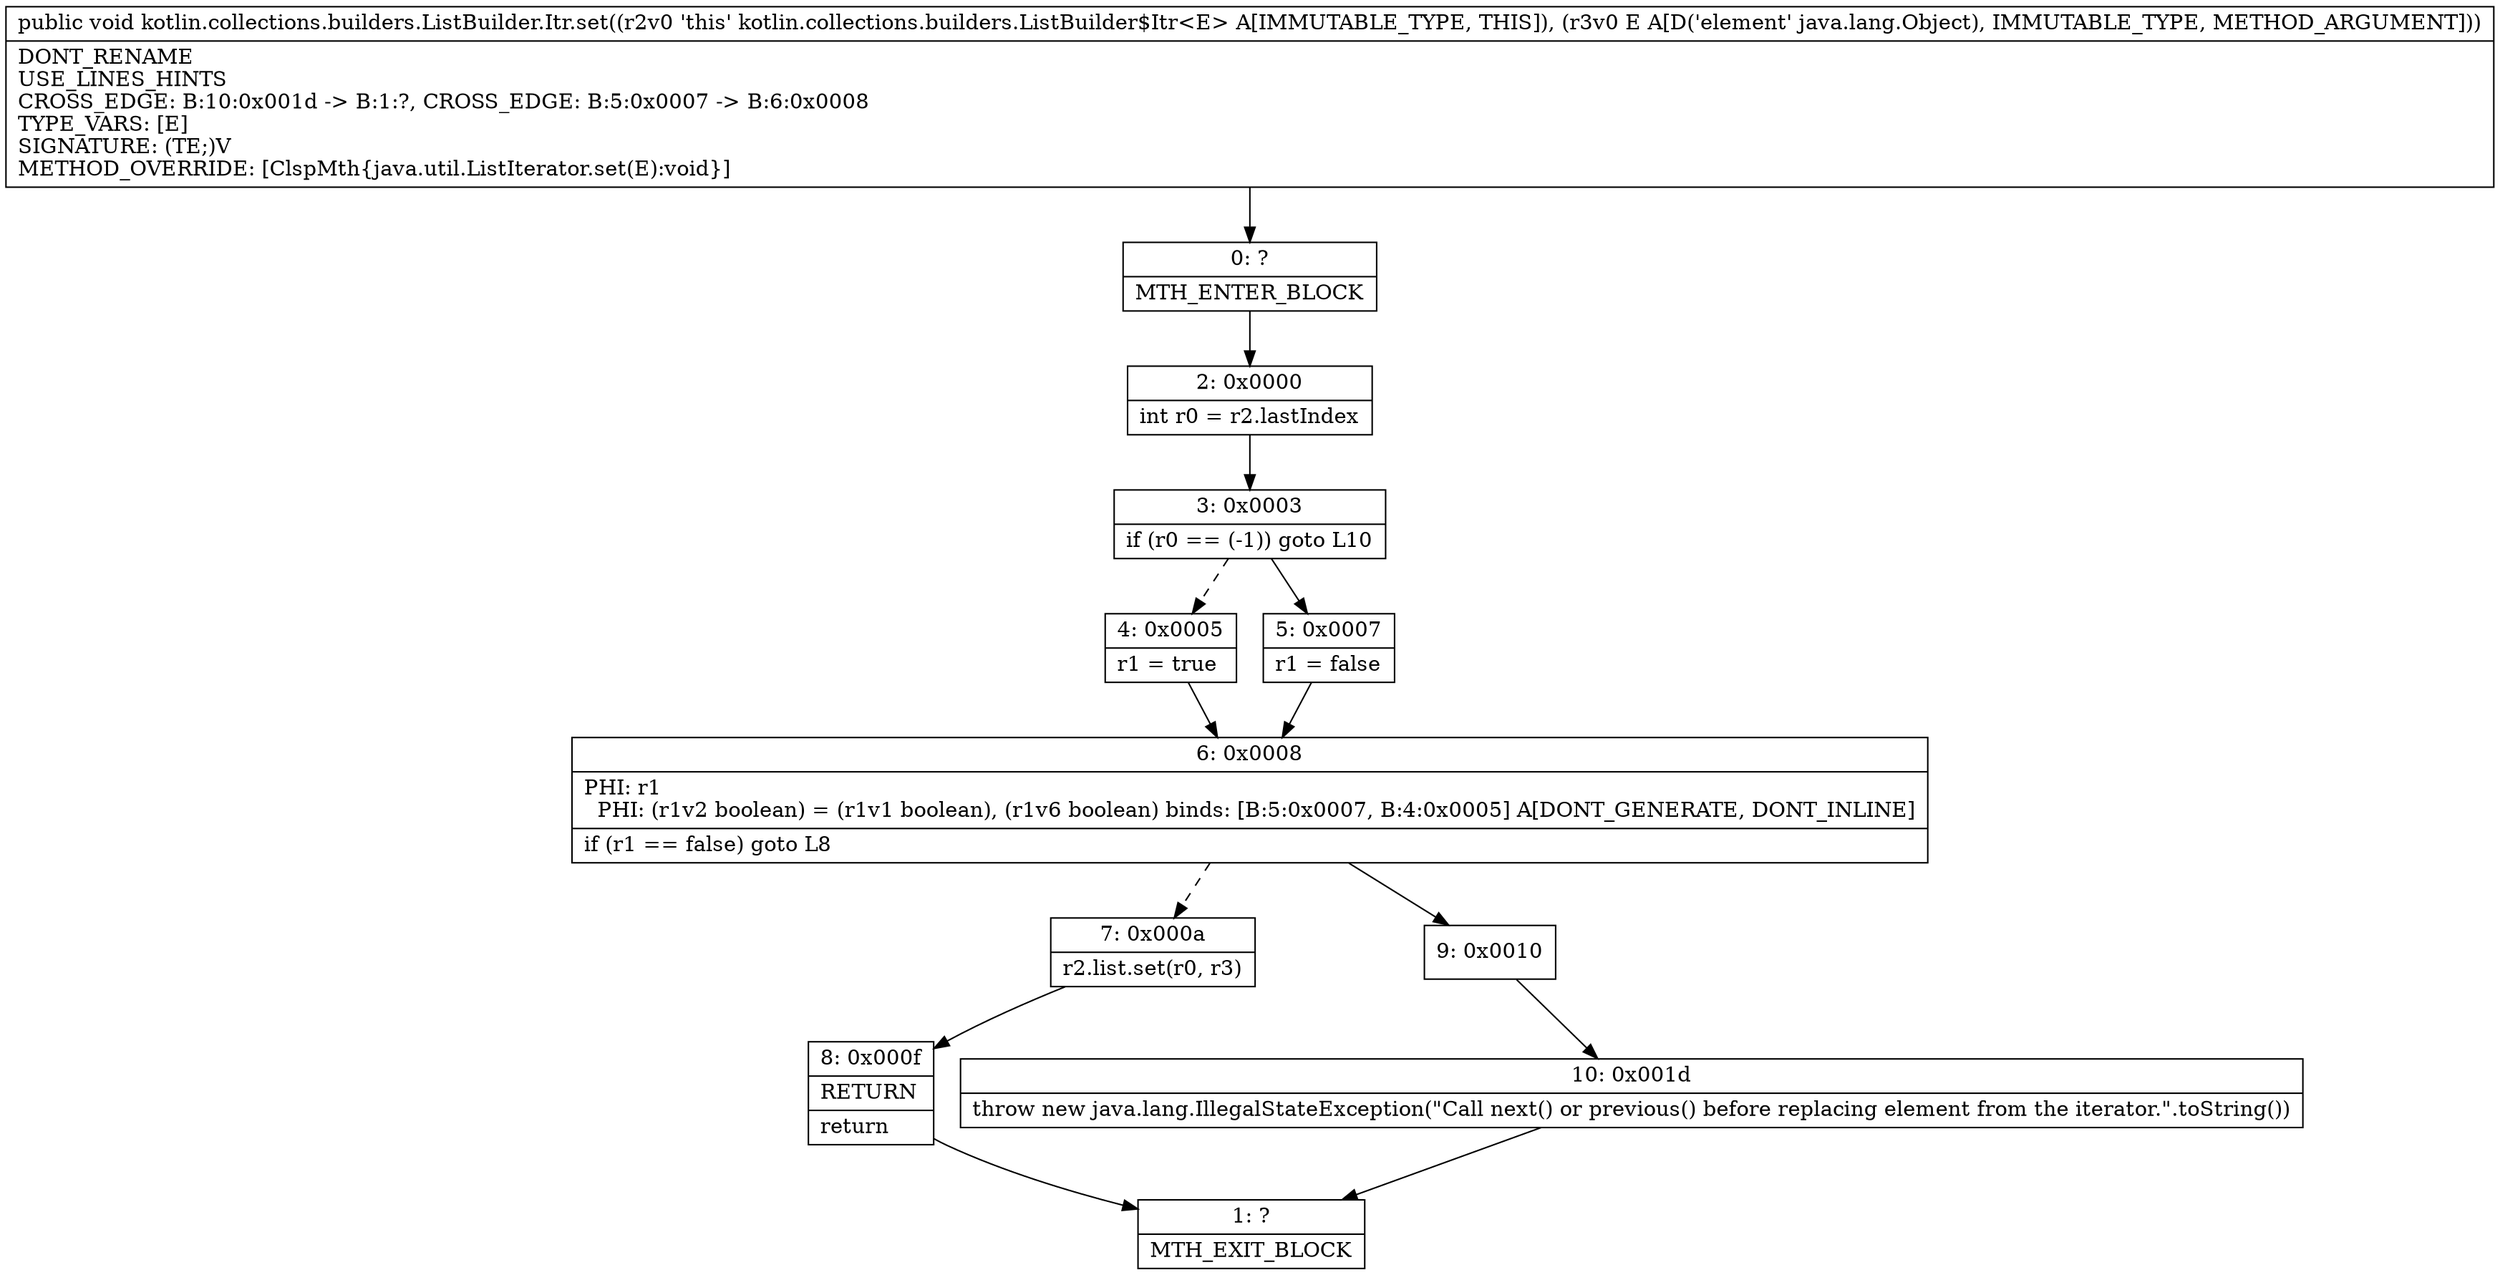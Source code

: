 digraph "CFG forkotlin.collections.builders.ListBuilder.Itr.set(Ljava\/lang\/Object;)V" {
Node_0 [shape=record,label="{0\:\ ?|MTH_ENTER_BLOCK\l}"];
Node_2 [shape=record,label="{2\:\ 0x0000|int r0 = r2.lastIndex\l}"];
Node_3 [shape=record,label="{3\:\ 0x0003|if (r0 == (\-1)) goto L10\l}"];
Node_4 [shape=record,label="{4\:\ 0x0005|r1 = true\l}"];
Node_6 [shape=record,label="{6\:\ 0x0008|PHI: r1 \l  PHI: (r1v2 boolean) = (r1v1 boolean), (r1v6 boolean) binds: [B:5:0x0007, B:4:0x0005] A[DONT_GENERATE, DONT_INLINE]\l|if (r1 == false) goto L8\l}"];
Node_7 [shape=record,label="{7\:\ 0x000a|r2.list.set(r0, r3)\l}"];
Node_8 [shape=record,label="{8\:\ 0x000f|RETURN\l|return\l}"];
Node_1 [shape=record,label="{1\:\ ?|MTH_EXIT_BLOCK\l}"];
Node_9 [shape=record,label="{9\:\ 0x0010}"];
Node_10 [shape=record,label="{10\:\ 0x001d|throw new java.lang.IllegalStateException(\"Call next() or previous() before replacing element from the iterator.\".toString())\l}"];
Node_5 [shape=record,label="{5\:\ 0x0007|r1 = false\l}"];
MethodNode[shape=record,label="{public void kotlin.collections.builders.ListBuilder.Itr.set((r2v0 'this' kotlin.collections.builders.ListBuilder$Itr\<E\> A[IMMUTABLE_TYPE, THIS]), (r3v0 E A[D('element' java.lang.Object), IMMUTABLE_TYPE, METHOD_ARGUMENT]))  | DONT_RENAME\lUSE_LINES_HINTS\lCROSS_EDGE: B:10:0x001d \-\> B:1:?, CROSS_EDGE: B:5:0x0007 \-\> B:6:0x0008\lTYPE_VARS: [E]\lSIGNATURE: (TE;)V\lMETHOD_OVERRIDE: [ClspMth\{java.util.ListIterator.set(E):void\}]\l}"];
MethodNode -> Node_0;Node_0 -> Node_2;
Node_2 -> Node_3;
Node_3 -> Node_4[style=dashed];
Node_3 -> Node_5;
Node_4 -> Node_6;
Node_6 -> Node_7[style=dashed];
Node_6 -> Node_9;
Node_7 -> Node_8;
Node_8 -> Node_1;
Node_9 -> Node_10;
Node_10 -> Node_1;
Node_5 -> Node_6;
}

